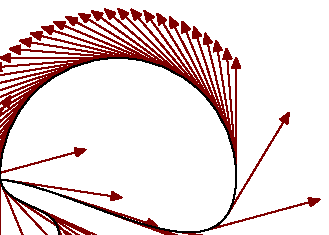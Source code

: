 beginfig(0)

path p, q;

p=reverse(halfcircle scaled -1.5cm
		..reverse halfcircle scaled 3cm shifted (1.5cm, .75cm)
		..cycle);

for t:=0 step .1 until length p:
	drawarrow (point t of p)--((point t of p)+(unitvector(direction t of p)*1.5cm))
			withcolor .5red withpen tinypen;
endfor

draw p withpen boldpen;

endfig
